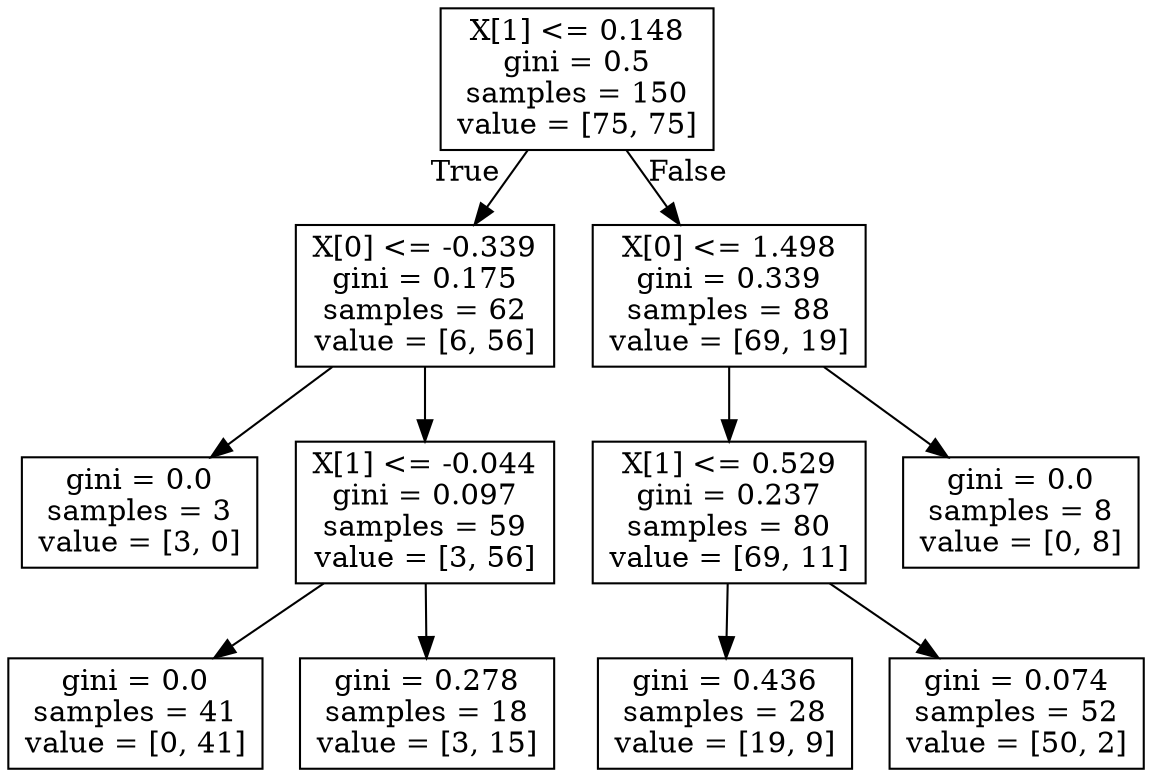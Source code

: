 digraph Tree {
node [shape=box] ;
0 [label="X[1] <= 0.148\ngini = 0.5\nsamples = 150\nvalue = [75, 75]"] ;
1 [label="X[0] <= -0.339\ngini = 0.175\nsamples = 62\nvalue = [6, 56]"] ;
0 -> 1 [labeldistance=2.5, labelangle=45, headlabel="True"] ;
2 [label="gini = 0.0\nsamples = 3\nvalue = [3, 0]"] ;
1 -> 2 ;
3 [label="X[1] <= -0.044\ngini = 0.097\nsamples = 59\nvalue = [3, 56]"] ;
1 -> 3 ;
4 [label="gini = 0.0\nsamples = 41\nvalue = [0, 41]"] ;
3 -> 4 ;
5 [label="gini = 0.278\nsamples = 18\nvalue = [3, 15]"] ;
3 -> 5 ;
6 [label="X[0] <= 1.498\ngini = 0.339\nsamples = 88\nvalue = [69, 19]"] ;
0 -> 6 [labeldistance=2.5, labelangle=-45, headlabel="False"] ;
7 [label="X[1] <= 0.529\ngini = 0.237\nsamples = 80\nvalue = [69, 11]"] ;
6 -> 7 ;
8 [label="gini = 0.436\nsamples = 28\nvalue = [19, 9]"] ;
7 -> 8 ;
9 [label="gini = 0.074\nsamples = 52\nvalue = [50, 2]"] ;
7 -> 9 ;
10 [label="gini = 0.0\nsamples = 8\nvalue = [0, 8]"] ;
6 -> 10 ;
}